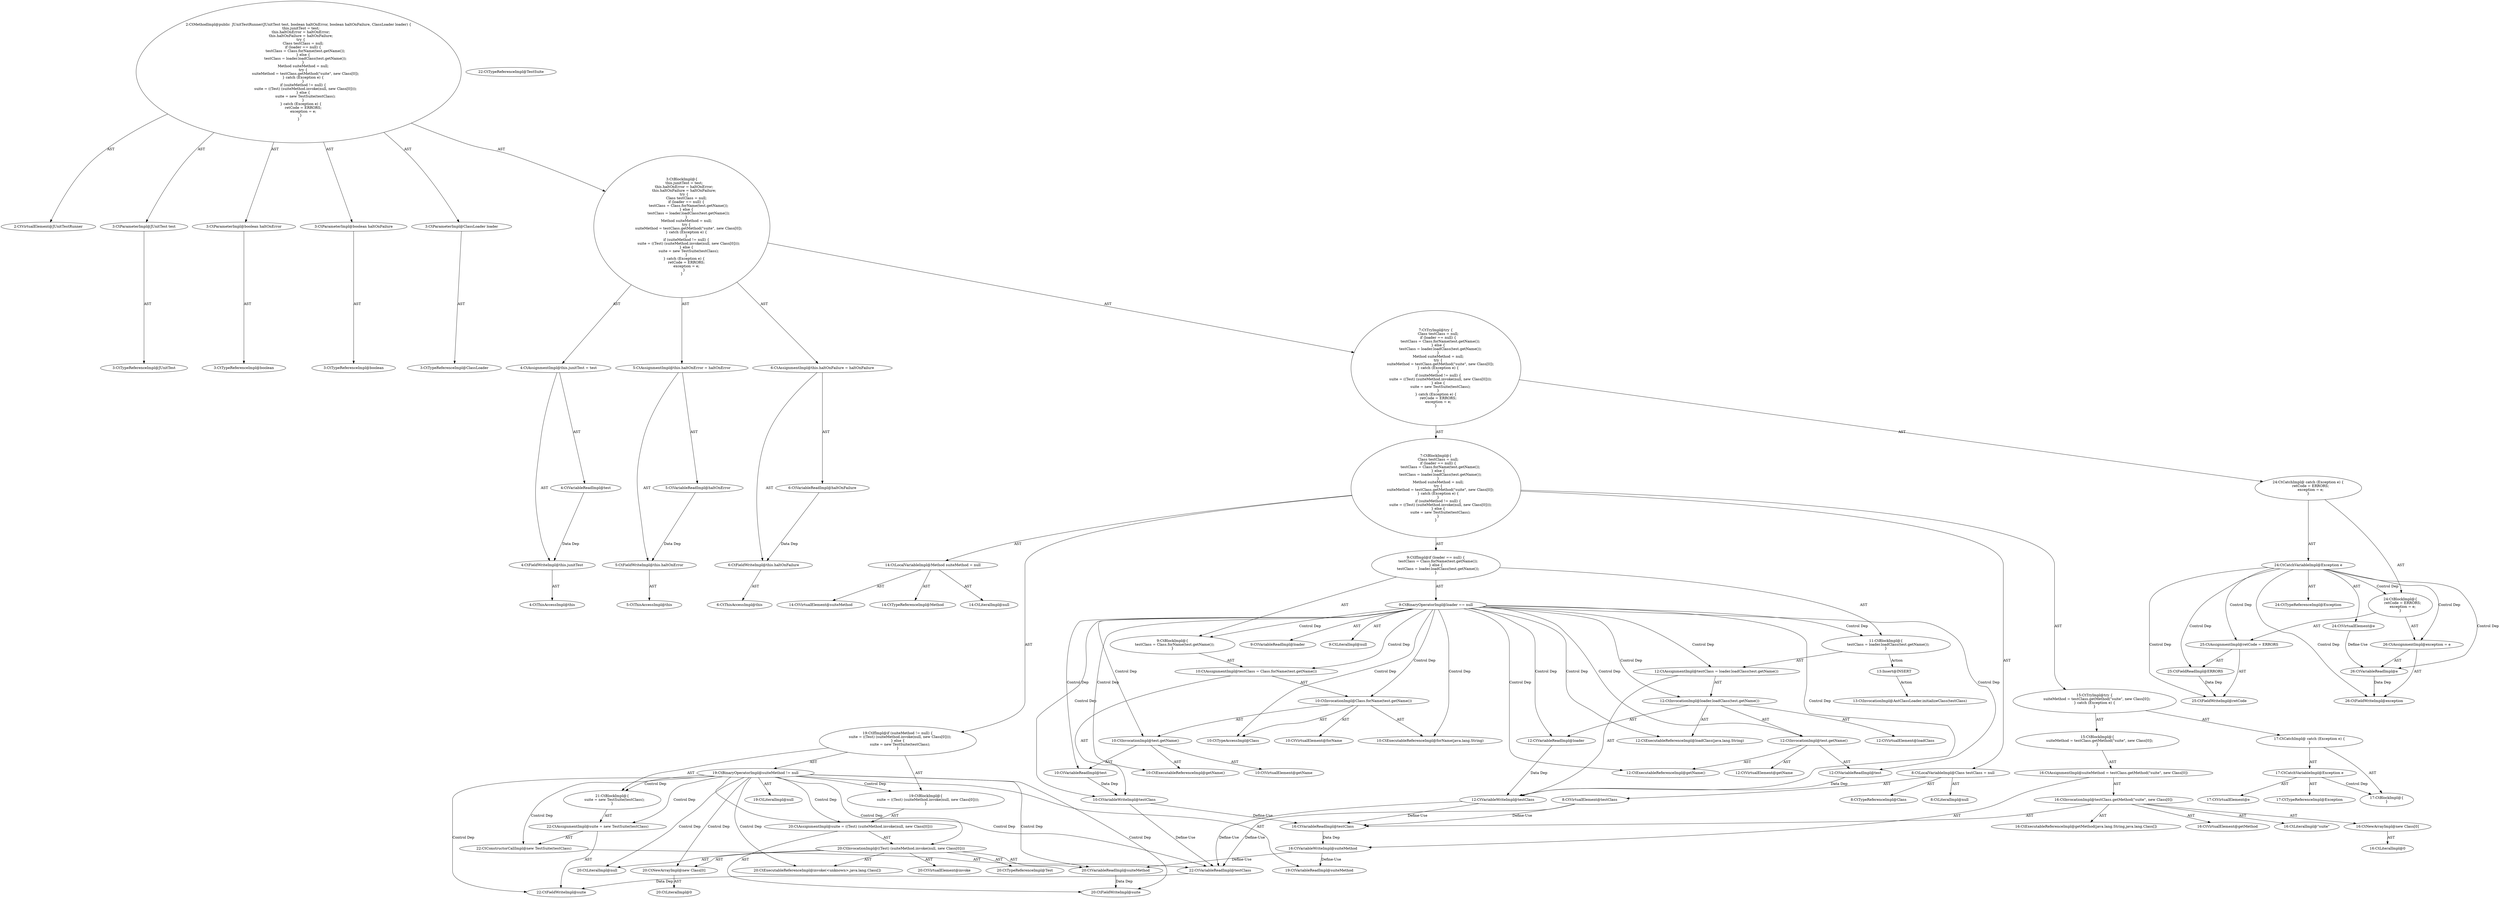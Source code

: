 digraph "JUnitTestRunner#?,JUnitTest,boolean,boolean,ClassLoader" {
0 [label="2:CtVirtualElement@JUnitTestRunner" shape=ellipse]
1 [label="3:CtParameterImpl@JUnitTest test" shape=ellipse]
2 [label="3:CtTypeReferenceImpl@JUnitTest" shape=ellipse]
3 [label="3:CtParameterImpl@boolean haltOnError" shape=ellipse]
4 [label="3:CtTypeReferenceImpl@boolean" shape=ellipse]
5 [label="3:CtParameterImpl@boolean haltOnFailure" shape=ellipse]
6 [label="3:CtTypeReferenceImpl@boolean" shape=ellipse]
7 [label="3:CtParameterImpl@ClassLoader loader" shape=ellipse]
8 [label="3:CtTypeReferenceImpl@ClassLoader" shape=ellipse]
9 [label="4:CtFieldWriteImpl@this.junitTest" shape=ellipse]
10 [label="4:CtThisAccessImpl@this" shape=ellipse]
11 [label="4:CtVariableReadImpl@test" shape=ellipse]
12 [label="4:CtAssignmentImpl@this.junitTest = test" shape=ellipse]
13 [label="5:CtFieldWriteImpl@this.haltOnError" shape=ellipse]
14 [label="5:CtThisAccessImpl@this" shape=ellipse]
15 [label="5:CtVariableReadImpl@haltOnError" shape=ellipse]
16 [label="5:CtAssignmentImpl@this.haltOnError = haltOnError" shape=ellipse]
17 [label="6:CtFieldWriteImpl@this.haltOnFailure" shape=ellipse]
18 [label="6:CtThisAccessImpl@this" shape=ellipse]
19 [label="6:CtVariableReadImpl@haltOnFailure" shape=ellipse]
20 [label="6:CtAssignmentImpl@this.haltOnFailure = haltOnFailure" shape=ellipse]
21 [label="8:CtTypeReferenceImpl@Class" shape=ellipse]
22 [label="8:CtLiteralImpl@null" shape=ellipse]
23 [label="8:CtVirtualElement@testClass" shape=ellipse]
24 [label="8:CtLocalVariableImpl@Class testClass = null" shape=ellipse]
25 [label="9:CtVariableReadImpl@loader" shape=ellipse]
26 [label="9:CtLiteralImpl@null" shape=ellipse]
27 [label="9:CtBinaryOperatorImpl@loader == null" shape=ellipse]
28 [label="10:CtVariableWriteImpl@testClass" shape=ellipse]
29 [label="10:CtExecutableReferenceImpl@forName(java.lang.String)" shape=ellipse]
30 [label="10:CtVirtualElement@forName" shape=ellipse]
31 [label="10:CtTypeAccessImpl@Class" shape=ellipse]
32 [label="10:CtExecutableReferenceImpl@getName()" shape=ellipse]
33 [label="10:CtVirtualElement@getName" shape=ellipse]
34 [label="10:CtVariableReadImpl@test" shape=ellipse]
35 [label="10:CtInvocationImpl@test.getName()" shape=ellipse]
36 [label="10:CtInvocationImpl@Class.forName(test.getName())" shape=ellipse]
37 [label="10:CtAssignmentImpl@testClass = Class.forName(test.getName())" shape=ellipse]
38 [label="9:CtBlockImpl@\{
    testClass = Class.forName(test.getName());
\}" shape=ellipse]
39 [label="12:CtVariableWriteImpl@testClass" shape=ellipse]
40 [label="12:CtExecutableReferenceImpl@loadClass(java.lang.String)" shape=ellipse]
41 [label="12:CtVirtualElement@loadClass" shape=ellipse]
42 [label="12:CtVariableReadImpl@loader" shape=ellipse]
43 [label="12:CtExecutableReferenceImpl@getName()" shape=ellipse]
44 [label="12:CtVirtualElement@getName" shape=ellipse]
45 [label="12:CtVariableReadImpl@test" shape=ellipse]
46 [label="12:CtInvocationImpl@test.getName()" shape=ellipse]
47 [label="12:CtInvocationImpl@loader.loadClass(test.getName())" shape=ellipse]
48 [label="12:CtAssignmentImpl@testClass = loader.loadClass(test.getName())" shape=ellipse]
49 [label="11:CtBlockImpl@\{
    testClass = loader.loadClass(test.getName());
\}" shape=ellipse]
50 [label="9:CtIfImpl@if (loader == null) \{
    testClass = Class.forName(test.getName());
\} else \{
    testClass = loader.loadClass(test.getName());
\}" shape=ellipse]
51 [label="14:CtTypeReferenceImpl@Method" shape=ellipse]
52 [label="14:CtLiteralImpl@null" shape=ellipse]
53 [label="14:CtVirtualElement@suiteMethod" shape=ellipse]
54 [label="14:CtLocalVariableImpl@Method suiteMethod = null" shape=ellipse]
55 [label="16:CtVariableWriteImpl@suiteMethod" shape=ellipse]
56 [label="16:CtExecutableReferenceImpl@getMethod(java.lang.String,java.lang.Class[])" shape=ellipse]
57 [label="16:CtVirtualElement@getMethod" shape=ellipse]
58 [label="16:CtVariableReadImpl@testClass" shape=ellipse]
59 [label="16:CtLiteralImpl@\"suite\"" shape=ellipse]
60 [label="16:CtNewArrayImpl@new Class[0]" shape=ellipse]
61 [label="16:CtLiteralImpl@0" shape=ellipse]
62 [label="16:CtInvocationImpl@testClass.getMethod(\"suite\", new Class[0])" shape=ellipse]
63 [label="16:CtAssignmentImpl@suiteMethod = testClass.getMethod(\"suite\", new Class[0])" shape=ellipse]
64 [label="15:CtBlockImpl@\{
    suiteMethod = testClass.getMethod(\"suite\", new Class[0]);
\}" shape=ellipse]
65 [label="17:CtVirtualElement@e" shape=ellipse]
66 [label="17:CtTypeReferenceImpl@Exception" shape=ellipse]
67 [label="17:CtCatchVariableImpl@Exception e" shape=ellipse]
68 [label="17:CtBlockImpl@\{
\}" shape=ellipse]
69 [label="17:CtCatchImpl@ catch (Exception e) \{
\}" shape=ellipse]
70 [label="15:CtTryImpl@try \{
    suiteMethod = testClass.getMethod(\"suite\", new Class[0]);
\} catch (Exception e) \{
\}" shape=ellipse]
71 [label="19:CtVariableReadImpl@suiteMethod" shape=ellipse]
72 [label="19:CtLiteralImpl@null" shape=ellipse]
73 [label="19:CtBinaryOperatorImpl@suiteMethod != null" shape=ellipse]
74 [label="20:CtFieldWriteImpl@suite" shape=ellipse]
75 [label="20:CtExecutableReferenceImpl@invoke(<unknown>,java.lang.Class[])" shape=ellipse]
76 [label="20:CtVirtualElement@invoke" shape=ellipse]
77 [label="20:CtVariableReadImpl@suiteMethod" shape=ellipse]
78 [label="20:CtLiteralImpl@null" shape=ellipse]
79 [label="20:CtNewArrayImpl@new Class[0]" shape=ellipse]
80 [label="20:CtLiteralImpl@0" shape=ellipse]
81 [label="20:CtInvocationImpl@((Test) (suiteMethod.invoke(null, new Class[0])))" shape=ellipse]
82 [label="20:CtTypeReferenceImpl@Test" shape=ellipse]
83 [label="20:CtAssignmentImpl@suite = ((Test) (suiteMethod.invoke(null, new Class[0])))" shape=ellipse]
84 [label="19:CtBlockImpl@\{
    suite = ((Test) (suiteMethod.invoke(null, new Class[0])));
\}" shape=ellipse]
85 [label="22:CtFieldWriteImpl@suite" shape=ellipse]
86 [label="22:CtTypeReferenceImpl@TestSuite" shape=ellipse]
87 [label="22:CtVariableReadImpl@testClass" shape=ellipse]
88 [label="22:CtConstructorCallImpl@new TestSuite(testClass)" shape=ellipse]
89 [label="22:CtAssignmentImpl@suite = new TestSuite(testClass)" shape=ellipse]
90 [label="21:CtBlockImpl@\{
    suite = new TestSuite(testClass);
\}" shape=ellipse]
91 [label="19:CtIfImpl@if (suiteMethod != null) \{
    suite = ((Test) (suiteMethod.invoke(null, new Class[0])));
\} else \{
    suite = new TestSuite(testClass);
\}" shape=ellipse]
92 [label="7:CtBlockImpl@\{
    Class testClass = null;
    if (loader == null) \{
        testClass = Class.forName(test.getName());
    \} else \{
        testClass = loader.loadClass(test.getName());
    \}
    Method suiteMethod = null;
    try \{
        suiteMethod = testClass.getMethod(\"suite\", new Class[0]);
    \} catch (Exception e) \{
    \}
    if (suiteMethod != null) \{
        suite = ((Test) (suiteMethod.invoke(null, new Class[0])));
    \} else \{
        suite = new TestSuite(testClass);
    \}
\}" shape=ellipse]
93 [label="24:CtVirtualElement@e" shape=ellipse]
94 [label="24:CtTypeReferenceImpl@Exception" shape=ellipse]
95 [label="24:CtCatchVariableImpl@Exception e" shape=ellipse]
96 [label="25:CtFieldWriteImpl@retCode" shape=ellipse]
97 [label="25:CtFieldReadImpl@ERRORS" shape=ellipse]
98 [label="25:CtAssignmentImpl@retCode = ERRORS" shape=ellipse]
99 [label="26:CtFieldWriteImpl@exception" shape=ellipse]
100 [label="26:CtVariableReadImpl@e" shape=ellipse]
101 [label="26:CtAssignmentImpl@exception = e" shape=ellipse]
102 [label="24:CtBlockImpl@\{
    retCode = ERRORS;
    exception = e;
\}" shape=ellipse]
103 [label="24:CtCatchImpl@ catch (Exception e) \{
    retCode = ERRORS;
    exception = e;
\}" shape=ellipse]
104 [label="7:CtTryImpl@try \{
    Class testClass = null;
    if (loader == null) \{
        testClass = Class.forName(test.getName());
    \} else \{
        testClass = loader.loadClass(test.getName());
    \}
    Method suiteMethod = null;
    try \{
        suiteMethod = testClass.getMethod(\"suite\", new Class[0]);
    \} catch (Exception e) \{
    \}
    if (suiteMethod != null) \{
        suite = ((Test) (suiteMethod.invoke(null, new Class[0])));
    \} else \{
        suite = new TestSuite(testClass);
    \}
\} catch (Exception e) \{
    retCode = ERRORS;
    exception = e;
\}" shape=ellipse]
105 [label="3:CtBlockImpl@\{
    this.junitTest = test;
    this.haltOnError = haltOnError;
    this.haltOnFailure = haltOnFailure;
    try \{
        Class testClass = null;
        if (loader == null) \{
            testClass = Class.forName(test.getName());
        \} else \{
            testClass = loader.loadClass(test.getName());
        \}
        Method suiteMethod = null;
        try \{
            suiteMethod = testClass.getMethod(\"suite\", new Class[0]);
        \} catch (Exception e) \{
        \}
        if (suiteMethod != null) \{
            suite = ((Test) (suiteMethod.invoke(null, new Class[0])));
        \} else \{
            suite = new TestSuite(testClass);
        \}
    \} catch (Exception e) \{
        retCode = ERRORS;
        exception = e;
    \}
\}" shape=ellipse]
106 [label="2:CtMethodImpl@public  JUnitTestRunner(JUnitTest test, boolean haltOnError, boolean haltOnFailure, ClassLoader loader) \{
    this.junitTest = test;
    this.haltOnError = haltOnError;
    this.haltOnFailure = haltOnFailure;
    try \{
        Class testClass = null;
        if (loader == null) \{
            testClass = Class.forName(test.getName());
        \} else \{
            testClass = loader.loadClass(test.getName());
        \}
        Method suiteMethod = null;
        try \{
            suiteMethod = testClass.getMethod(\"suite\", new Class[0]);
        \} catch (Exception e) \{
        \}
        if (suiteMethod != null) \{
            suite = ((Test) (suiteMethod.invoke(null, new Class[0])));
        \} else \{
            suite = new TestSuite(testClass);
        \}
    \} catch (Exception e) \{
        retCode = ERRORS;
        exception = e;
    \}
\}" shape=ellipse]
107 [label="13:Insert@INSERT" shape=ellipse]
108 [label="13:CtInvocationImpl@AntClassLoader.initializeClass(testClass)" shape=ellipse]
1 -> 2 [label="AST"];
3 -> 4 [label="AST"];
5 -> 6 [label="AST"];
7 -> 8 [label="AST"];
9 -> 10 [label="AST"];
11 -> 9 [label="Data Dep"];
12 -> 9 [label="AST"];
12 -> 11 [label="AST"];
13 -> 14 [label="AST"];
15 -> 13 [label="Data Dep"];
16 -> 13 [label="AST"];
16 -> 15 [label="AST"];
17 -> 18 [label="AST"];
19 -> 17 [label="Data Dep"];
20 -> 17 [label="AST"];
20 -> 19 [label="AST"];
23 -> 58 [label="Define-Use"];
23 -> 87 [label="Define-Use"];
24 -> 23 [label="AST"];
24 -> 21 [label="AST"];
24 -> 22 [label="AST"];
27 -> 25 [label="AST"];
27 -> 26 [label="AST"];
27 -> 38 [label="Control Dep"];
27 -> 37 [label="Control Dep"];
27 -> 28 [label="Control Dep"];
27 -> 36 [label="Control Dep"];
27 -> 29 [label="Control Dep"];
27 -> 31 [label="Control Dep"];
27 -> 35 [label="Control Dep"];
27 -> 32 [label="Control Dep"];
27 -> 34 [label="Control Dep"];
27 -> 49 [label="Control Dep"];
27 -> 48 [label="Control Dep"];
27 -> 39 [label="Control Dep"];
27 -> 47 [label="Control Dep"];
27 -> 40 [label="Control Dep"];
27 -> 42 [label="Control Dep"];
27 -> 46 [label="Control Dep"];
27 -> 43 [label="Control Dep"];
27 -> 45 [label="Control Dep"];
28 -> 58 [label="Define-Use"];
28 -> 87 [label="Define-Use"];
34 -> 28 [label="Data Dep"];
35 -> 33 [label="AST"];
35 -> 34 [label="AST"];
35 -> 32 [label="AST"];
36 -> 30 [label="AST"];
36 -> 31 [label="AST"];
36 -> 29 [label="AST"];
36 -> 35 [label="AST"];
37 -> 28 [label="AST"];
37 -> 36 [label="AST"];
38 -> 37 [label="AST"];
39 -> 58 [label="Define-Use"];
39 -> 87 [label="Define-Use"];
42 -> 39 [label="Data Dep"];
45 -> 39 [label="Data Dep"];
46 -> 44 [label="AST"];
46 -> 45 [label="AST"];
46 -> 43 [label="AST"];
47 -> 41 [label="AST"];
47 -> 42 [label="AST"];
47 -> 40 [label="AST"];
47 -> 46 [label="AST"];
48 -> 39 [label="AST"];
48 -> 47 [label="AST"];
49 -> 48 [label="AST"];
49 -> 107 [label="Action"];
50 -> 27 [label="AST"];
50 -> 38 [label="AST"];
50 -> 49 [label="AST"];
54 -> 53 [label="AST"];
54 -> 51 [label="AST"];
54 -> 52 [label="AST"];
55 -> 71 [label="Define-Use"];
55 -> 77 [label="Define-Use"];
58 -> 55 [label="Data Dep"];
60 -> 61 [label="AST"];
62 -> 57 [label="AST"];
62 -> 58 [label="AST"];
62 -> 56 [label="AST"];
62 -> 59 [label="AST"];
62 -> 60 [label="AST"];
63 -> 55 [label="AST"];
63 -> 62 [label="AST"];
64 -> 63 [label="AST"];
67 -> 65 [label="AST"];
67 -> 66 [label="AST"];
67 -> 68 [label="Control Dep"];
69 -> 67 [label="AST"];
69 -> 68 [label="AST"];
70 -> 64 [label="AST"];
70 -> 69 [label="AST"];
73 -> 71 [label="AST"];
73 -> 72 [label="AST"];
73 -> 84 [label="Control Dep"];
73 -> 83 [label="Control Dep"];
73 -> 74 [label="Control Dep"];
73 -> 81 [label="Control Dep"];
73 -> 75 [label="Control Dep"];
73 -> 77 [label="Control Dep"];
73 -> 78 [label="Control Dep"];
73 -> 79 [label="Control Dep"];
73 -> 90 [label="Control Dep"];
73 -> 89 [label="Control Dep"];
73 -> 85 [label="Control Dep"];
73 -> 88 [label="Control Dep"];
73 -> 87 [label="Control Dep"];
77 -> 74 [label="Data Dep"];
79 -> 80 [label="AST"];
81 -> 76 [label="AST"];
81 -> 82 [label="AST"];
81 -> 77 [label="AST"];
81 -> 75 [label="AST"];
81 -> 78 [label="AST"];
81 -> 79 [label="AST"];
83 -> 74 [label="AST"];
83 -> 81 [label="AST"];
84 -> 83 [label="AST"];
87 -> 85 [label="Data Dep"];
88 -> 87 [label="AST"];
89 -> 85 [label="AST"];
89 -> 88 [label="AST"];
90 -> 89 [label="AST"];
91 -> 73 [label="AST"];
91 -> 84 [label="AST"];
91 -> 90 [label="AST"];
92 -> 24 [label="AST"];
92 -> 50 [label="AST"];
92 -> 54 [label="AST"];
92 -> 70 [label="AST"];
92 -> 91 [label="AST"];
93 -> 100 [label="Define-Use"];
95 -> 93 [label="AST"];
95 -> 94 [label="AST"];
95 -> 102 [label="Control Dep"];
95 -> 98 [label="Control Dep"];
95 -> 96 [label="Control Dep"];
95 -> 97 [label="Control Dep"];
95 -> 101 [label="Control Dep"];
95 -> 99 [label="Control Dep"];
95 -> 100 [label="Control Dep"];
97 -> 96 [label="Data Dep"];
98 -> 96 [label="AST"];
98 -> 97 [label="AST"];
100 -> 99 [label="Data Dep"];
101 -> 99 [label="AST"];
101 -> 100 [label="AST"];
102 -> 98 [label="AST"];
102 -> 101 [label="AST"];
103 -> 95 [label="AST"];
103 -> 102 [label="AST"];
104 -> 92 [label="AST"];
104 -> 103 [label="AST"];
105 -> 12 [label="AST"];
105 -> 16 [label="AST"];
105 -> 20 [label="AST"];
105 -> 104 [label="AST"];
106 -> 0 [label="AST"];
106 -> 1 [label="AST"];
106 -> 3 [label="AST"];
106 -> 5 [label="AST"];
106 -> 7 [label="AST"];
106 -> 105 [label="AST"];
107 -> 108 [label="Action"];
}